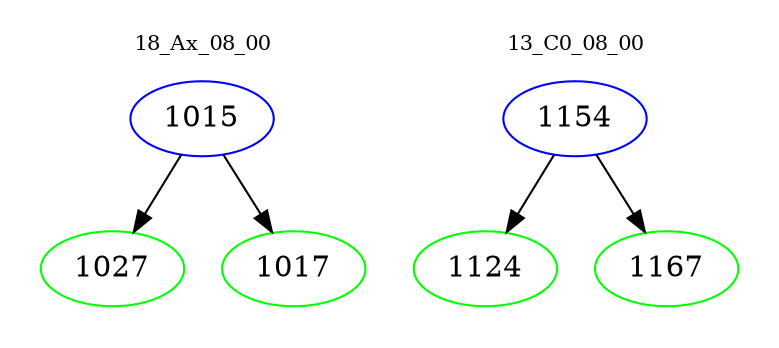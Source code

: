 digraph{
subgraph cluster_0 {
color = white
label = "18_Ax_08_00";
fontsize=10;
T0_1015 [label="1015", color="blue"]
T0_1015 -> T0_1027 [color="black"]
T0_1027 [label="1027", color="green"]
T0_1015 -> T0_1017 [color="black"]
T0_1017 [label="1017", color="green"]
}
subgraph cluster_1 {
color = white
label = "13_C0_08_00";
fontsize=10;
T1_1154 [label="1154", color="blue"]
T1_1154 -> T1_1124 [color="black"]
T1_1124 [label="1124", color="green"]
T1_1154 -> T1_1167 [color="black"]
T1_1167 [label="1167", color="green"]
}
}
